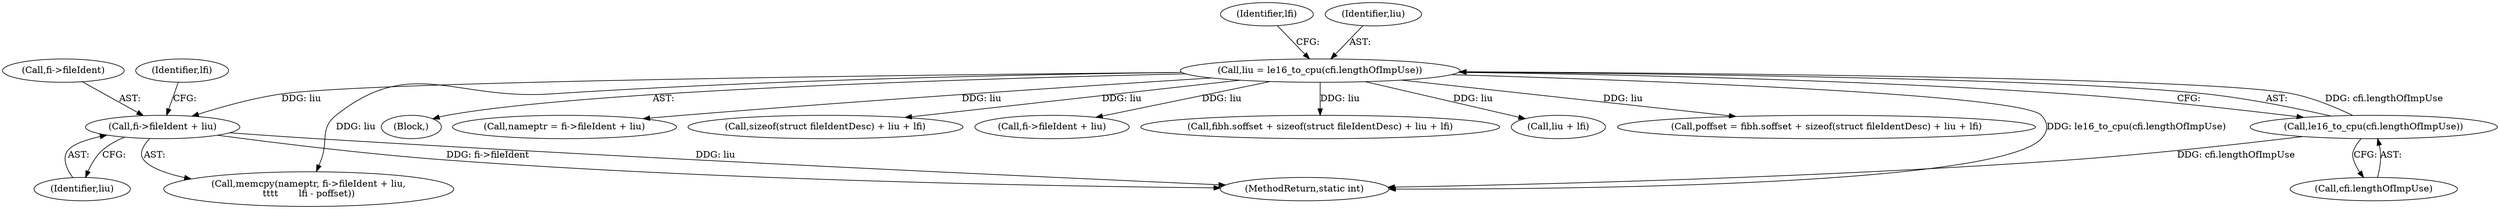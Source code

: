 digraph "0_linux_0e5cc9a40ada6046e6bc3bdfcd0c0d7e4b706b14@pointer" {
"1000556" [label="(Call,fi->fileIdent + liu)"];
"1000489" [label="(Call,liu = le16_to_cpu(cfi.lengthOfImpUse))"];
"1000491" [label="(Call,le16_to_cpu(cfi.lengthOfImpUse))"];
"1000556" [label="(Call,fi->fileIdent + liu)"];
"1000560" [label="(Identifier,liu)"];
"1000456" [label="(Block,)"];
"1000509" [label="(Call,nameptr = fi->fileIdent + liu)"];
"1000525" [label="(Call,sizeof(struct fileIdentDesc) + liu + lfi)"];
"1000492" [label="(Call,cfi.lengthOfImpUse)"];
"1000496" [label="(Identifier,lfi)"];
"1000511" [label="(Call,fi->fileIdent + liu)"];
"1000557" [label="(Call,fi->fileIdent)"];
"1000491" [label="(Call,le16_to_cpu(cfi.lengthOfImpUse))"];
"1000521" [label="(Call,fibh.soffset + sizeof(struct fileIdentDesc) + liu + lfi)"];
"1000562" [label="(Identifier,lfi)"];
"1000528" [label="(Call,liu + lfi)"];
"1000490" [label="(Identifier,liu)"];
"1000489" [label="(Call,liu = le16_to_cpu(cfi.lengthOfImpUse))"];
"1000519" [label="(Call,poffset = fibh.soffset + sizeof(struct fileIdentDesc) + liu + lfi)"];
"1000554" [label="(Call,memcpy(nameptr, fi->fileIdent + liu,\n\t\t\t\t       lfi - poffset))"];
"1000698" [label="(MethodReturn,static int)"];
"1000556" -> "1000554"  [label="AST: "];
"1000556" -> "1000560"  [label="CFG: "];
"1000557" -> "1000556"  [label="AST: "];
"1000560" -> "1000556"  [label="AST: "];
"1000562" -> "1000556"  [label="CFG: "];
"1000556" -> "1000698"  [label="DDG: liu"];
"1000556" -> "1000698"  [label="DDG: fi->fileIdent"];
"1000489" -> "1000556"  [label="DDG: liu"];
"1000489" -> "1000456"  [label="AST: "];
"1000489" -> "1000491"  [label="CFG: "];
"1000490" -> "1000489"  [label="AST: "];
"1000491" -> "1000489"  [label="AST: "];
"1000496" -> "1000489"  [label="CFG: "];
"1000489" -> "1000698"  [label="DDG: le16_to_cpu(cfi.lengthOfImpUse)"];
"1000491" -> "1000489"  [label="DDG: cfi.lengthOfImpUse"];
"1000489" -> "1000509"  [label="DDG: liu"];
"1000489" -> "1000511"  [label="DDG: liu"];
"1000489" -> "1000519"  [label="DDG: liu"];
"1000489" -> "1000521"  [label="DDG: liu"];
"1000489" -> "1000525"  [label="DDG: liu"];
"1000489" -> "1000528"  [label="DDG: liu"];
"1000489" -> "1000554"  [label="DDG: liu"];
"1000491" -> "1000492"  [label="CFG: "];
"1000492" -> "1000491"  [label="AST: "];
"1000491" -> "1000698"  [label="DDG: cfi.lengthOfImpUse"];
}
